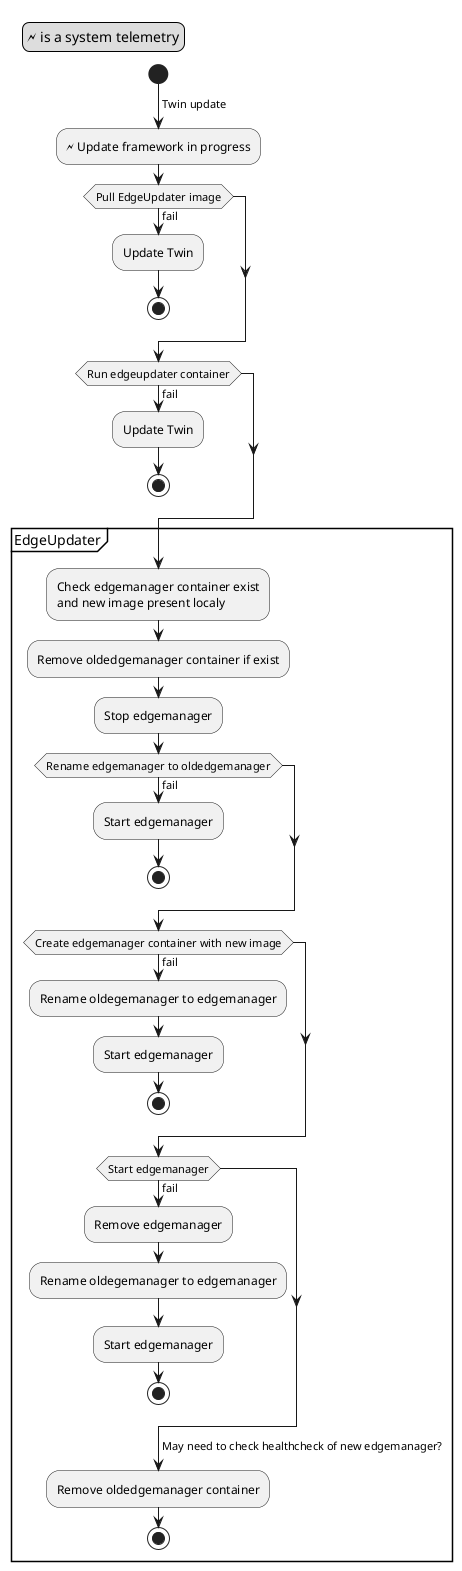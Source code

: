 @startuml
legend top left
🗲 is a system telemetry
endlegend

start
-> Twin update;
:🗲 Update framework in progress;
if (Pull EdgeUpdater image) then (fail)
    :Update Twin;
    stop
endif
if (Run edgeupdater container) then (fail)
    :Update Twin;
    stop
endif

partition EdgeUpdater {
    :Check edgemanager container exist
    and new image present localy;
    :Remove oldedgemanager container if exist;
    :Stop edgemanager;
    if (Rename edgemanager to oldedgemanager) then (fail)
        :Start edgemanager;
        stop
    endif
    if (Create edgemanager container with new image) then (fail)
        :Rename oldegemanager to edgemanager;
        :Start edgemanager;
        stop
    endif
    if (Start edgemanager) then (fail)
        :Remove edgemanager;
        :Rename oldegemanager to edgemanager;
        :Start edgemanager;
        stop
    endif
    ->May need to check healthcheck of new edgemanager?;
    :Remove oldedgemanager container;
    stop
}
@enduml
